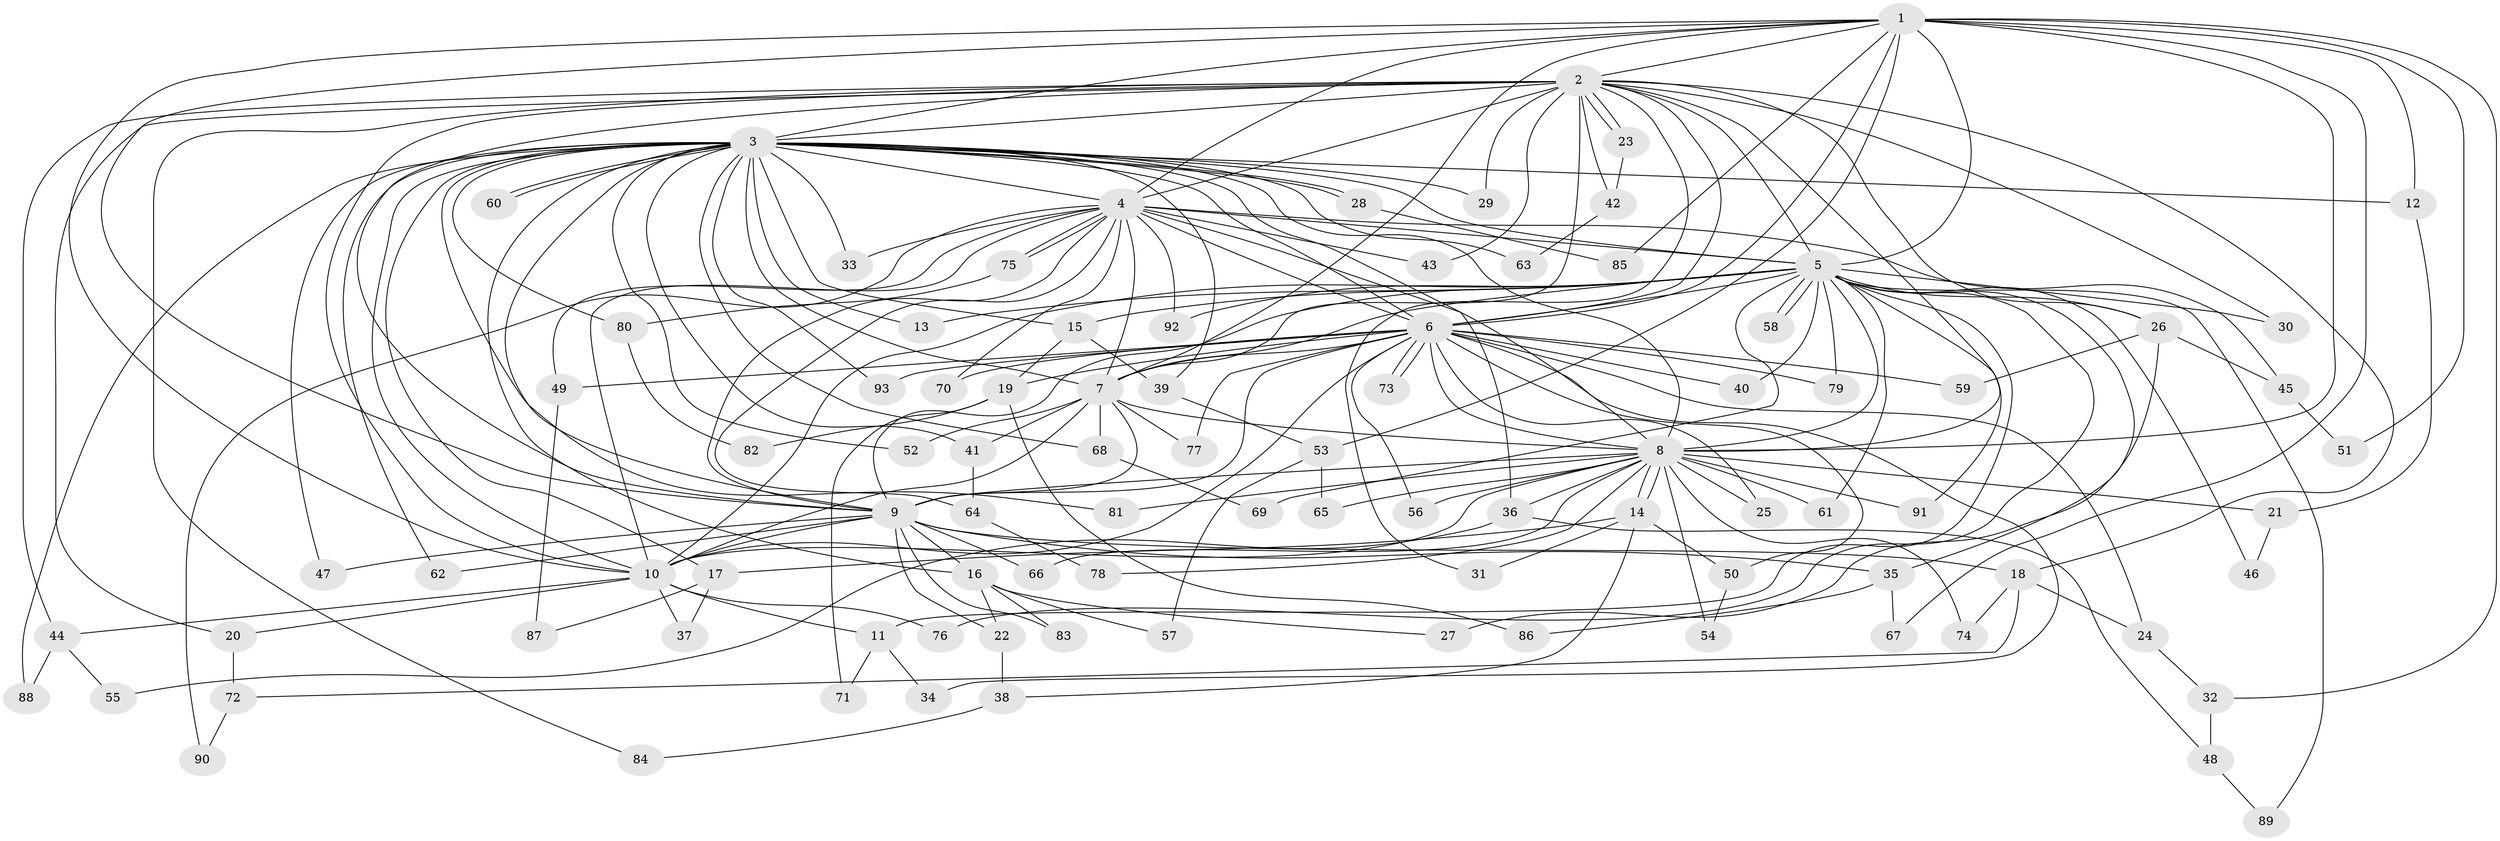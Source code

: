 // coarse degree distribution, {1: 0.48148148148148145, 2: 0.37037037037037035, 5: 0.037037037037037035, 11: 0.037037037037037035, 23: 0.037037037037037035, 6: 0.037037037037037035}
// Generated by graph-tools (version 1.1) at 2025/49/03/04/25 21:49:35]
// undirected, 93 vertices, 211 edges
graph export_dot {
graph [start="1"]
  node [color=gray90,style=filled];
  1;
  2;
  3;
  4;
  5;
  6;
  7;
  8;
  9;
  10;
  11;
  12;
  13;
  14;
  15;
  16;
  17;
  18;
  19;
  20;
  21;
  22;
  23;
  24;
  25;
  26;
  27;
  28;
  29;
  30;
  31;
  32;
  33;
  34;
  35;
  36;
  37;
  38;
  39;
  40;
  41;
  42;
  43;
  44;
  45;
  46;
  47;
  48;
  49;
  50;
  51;
  52;
  53;
  54;
  55;
  56;
  57;
  58;
  59;
  60;
  61;
  62;
  63;
  64;
  65;
  66;
  67;
  68;
  69;
  70;
  71;
  72;
  73;
  74;
  75;
  76;
  77;
  78;
  79;
  80;
  81;
  82;
  83;
  84;
  85;
  86;
  87;
  88;
  89;
  90;
  91;
  92;
  93;
  1 -- 2;
  1 -- 3;
  1 -- 4;
  1 -- 5;
  1 -- 6;
  1 -- 7;
  1 -- 8;
  1 -- 9;
  1 -- 10;
  1 -- 12;
  1 -- 32;
  1 -- 51;
  1 -- 53;
  1 -- 67;
  1 -- 85;
  2 -- 3;
  2 -- 4;
  2 -- 5;
  2 -- 6;
  2 -- 7;
  2 -- 8;
  2 -- 9;
  2 -- 10;
  2 -- 18;
  2 -- 20;
  2 -- 23;
  2 -- 23;
  2 -- 26;
  2 -- 29;
  2 -- 30;
  2 -- 31;
  2 -- 42;
  2 -- 43;
  2 -- 44;
  2 -- 84;
  3 -- 4;
  3 -- 5;
  3 -- 6;
  3 -- 7;
  3 -- 8;
  3 -- 9;
  3 -- 10;
  3 -- 12;
  3 -- 13;
  3 -- 15;
  3 -- 16;
  3 -- 17;
  3 -- 28;
  3 -- 28;
  3 -- 29;
  3 -- 33;
  3 -- 36;
  3 -- 39;
  3 -- 41;
  3 -- 47;
  3 -- 52;
  3 -- 60;
  3 -- 60;
  3 -- 62;
  3 -- 63;
  3 -- 68;
  3 -- 80;
  3 -- 81;
  3 -- 88;
  3 -- 93;
  4 -- 5;
  4 -- 6;
  4 -- 7;
  4 -- 8;
  4 -- 9;
  4 -- 10;
  4 -- 33;
  4 -- 43;
  4 -- 45;
  4 -- 49;
  4 -- 64;
  4 -- 70;
  4 -- 75;
  4 -- 75;
  4 -- 90;
  4 -- 92;
  5 -- 6;
  5 -- 7;
  5 -- 8;
  5 -- 9;
  5 -- 10;
  5 -- 11;
  5 -- 13;
  5 -- 15;
  5 -- 26;
  5 -- 30;
  5 -- 35;
  5 -- 40;
  5 -- 46;
  5 -- 58;
  5 -- 58;
  5 -- 61;
  5 -- 69;
  5 -- 76;
  5 -- 79;
  5 -- 89;
  5 -- 91;
  5 -- 92;
  6 -- 7;
  6 -- 8;
  6 -- 9;
  6 -- 10;
  6 -- 19;
  6 -- 24;
  6 -- 25;
  6 -- 34;
  6 -- 40;
  6 -- 49;
  6 -- 50;
  6 -- 56;
  6 -- 59;
  6 -- 70;
  6 -- 73;
  6 -- 73;
  6 -- 77;
  6 -- 79;
  6 -- 93;
  7 -- 8;
  7 -- 9;
  7 -- 10;
  7 -- 41;
  7 -- 52;
  7 -- 68;
  7 -- 77;
  8 -- 9;
  8 -- 10;
  8 -- 14;
  8 -- 14;
  8 -- 21;
  8 -- 25;
  8 -- 36;
  8 -- 54;
  8 -- 56;
  8 -- 61;
  8 -- 65;
  8 -- 66;
  8 -- 74;
  8 -- 78;
  8 -- 81;
  8 -- 91;
  9 -- 10;
  9 -- 16;
  9 -- 18;
  9 -- 22;
  9 -- 35;
  9 -- 47;
  9 -- 62;
  9 -- 66;
  9 -- 83;
  10 -- 11;
  10 -- 20;
  10 -- 37;
  10 -- 44;
  10 -- 76;
  11 -- 34;
  11 -- 71;
  12 -- 21;
  14 -- 17;
  14 -- 31;
  14 -- 38;
  14 -- 50;
  15 -- 19;
  15 -- 39;
  16 -- 22;
  16 -- 27;
  16 -- 57;
  16 -- 83;
  17 -- 37;
  17 -- 87;
  18 -- 24;
  18 -- 72;
  18 -- 74;
  19 -- 71;
  19 -- 82;
  19 -- 86;
  20 -- 72;
  21 -- 46;
  22 -- 38;
  23 -- 42;
  24 -- 32;
  26 -- 27;
  26 -- 45;
  26 -- 59;
  28 -- 85;
  32 -- 48;
  35 -- 67;
  35 -- 86;
  36 -- 48;
  36 -- 55;
  38 -- 84;
  39 -- 53;
  41 -- 64;
  42 -- 63;
  44 -- 55;
  44 -- 88;
  45 -- 51;
  48 -- 89;
  49 -- 87;
  50 -- 54;
  53 -- 57;
  53 -- 65;
  64 -- 78;
  68 -- 69;
  72 -- 90;
  75 -- 80;
  80 -- 82;
}
